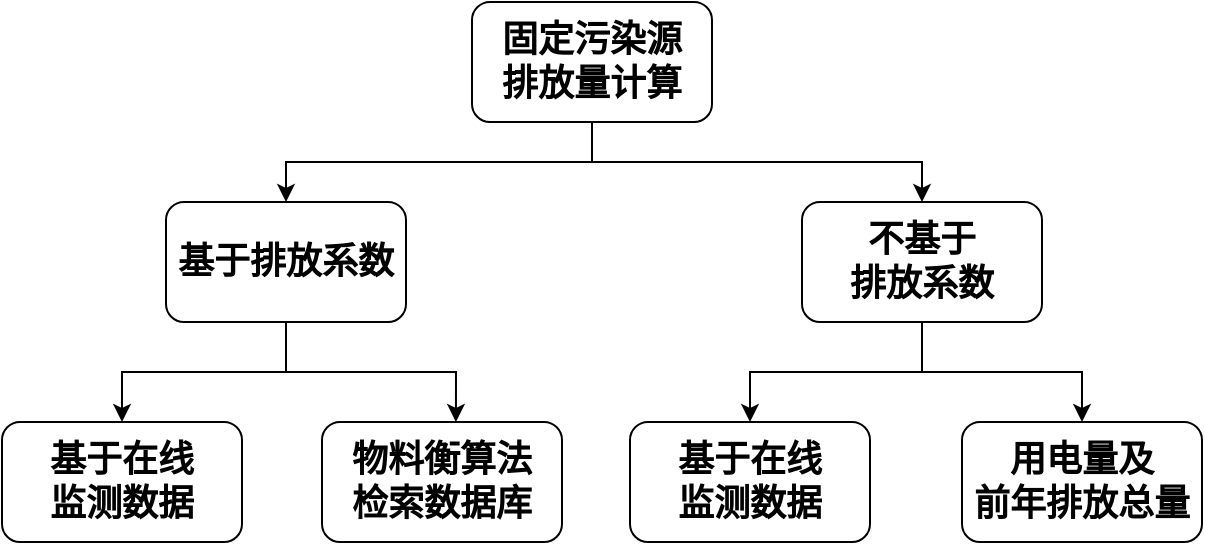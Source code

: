 <mxfile version="13.10.1" type="github">
  <diagram id="HKzKsKQpvkmA3h8Kqw7v" name="Page-1">
    <mxGraphModel dx="868" dy="482" grid="1" gridSize="10" guides="1" tooltips="1" connect="1" arrows="1" fold="1" page="1" pageScale="1" pageWidth="827" pageHeight="1169" math="0" shadow="0">
      <root>
        <mxCell id="0" />
        <mxCell id="1" parent="0" />
        <mxCell id="7LjKDFG6ne3SI_YQ3cib-11" style="edgeStyle=orthogonalEdgeStyle;rounded=0;orthogonalLoop=1;jettySize=auto;html=1;exitX=0.5;exitY=1;exitDx=0;exitDy=0;" edge="1" parent="1" source="7LjKDFG6ne3SI_YQ3cib-1" target="7LjKDFG6ne3SI_YQ3cib-3">
          <mxGeometry relative="1" as="geometry" />
        </mxCell>
        <mxCell id="7LjKDFG6ne3SI_YQ3cib-12" style="edgeStyle=orthogonalEdgeStyle;rounded=0;orthogonalLoop=1;jettySize=auto;html=1;exitX=0.5;exitY=1;exitDx=0;exitDy=0;" edge="1" parent="1" source="7LjKDFG6ne3SI_YQ3cib-1" target="7LjKDFG6ne3SI_YQ3cib-2">
          <mxGeometry relative="1" as="geometry" />
        </mxCell>
        <mxCell id="7LjKDFG6ne3SI_YQ3cib-1" value="&lt;font style=&quot;font-size: 18px&quot;&gt;&lt;b&gt;固定污染源&lt;br&gt;排放量计算&lt;/b&gt;&lt;/font&gt;" style="rounded=1;whiteSpace=wrap;html=1;" vertex="1" parent="1">
          <mxGeometry x="335" y="60" width="120" height="60" as="geometry" />
        </mxCell>
        <mxCell id="7LjKDFG6ne3SI_YQ3cib-13" style="edgeStyle=orthogonalEdgeStyle;rounded=0;orthogonalLoop=1;jettySize=auto;html=1;exitX=0.5;exitY=1;exitDx=0;exitDy=0;entryX=0.5;entryY=0;entryDx=0;entryDy=0;" edge="1" parent="1" source="7LjKDFG6ne3SI_YQ3cib-2" target="7LjKDFG6ne3SI_YQ3cib-4">
          <mxGeometry relative="1" as="geometry" />
        </mxCell>
        <mxCell id="7LjKDFG6ne3SI_YQ3cib-14" style="edgeStyle=orthogonalEdgeStyle;rounded=0;orthogonalLoop=1;jettySize=auto;html=1;exitX=0.5;exitY=1;exitDx=0;exitDy=0;entryX=0.5;entryY=0;entryDx=0;entryDy=0;" edge="1" parent="1" source="7LjKDFG6ne3SI_YQ3cib-2" target="7LjKDFG6ne3SI_YQ3cib-5">
          <mxGeometry relative="1" as="geometry" />
        </mxCell>
        <mxCell id="7LjKDFG6ne3SI_YQ3cib-2" value="&lt;font style=&quot;font-size: 18px&quot;&gt;&lt;b&gt;不基于&lt;br&gt;排放系数&lt;/b&gt;&lt;/font&gt;" style="rounded=1;whiteSpace=wrap;html=1;" vertex="1" parent="1">
          <mxGeometry x="500" y="160" width="120" height="60" as="geometry" />
        </mxCell>
        <mxCell id="7LjKDFG6ne3SI_YQ3cib-15" style="edgeStyle=orthogonalEdgeStyle;rounded=0;orthogonalLoop=1;jettySize=auto;html=1;exitX=0.5;exitY=1;exitDx=0;exitDy=0;entryX=0.5;entryY=0;entryDx=0;entryDy=0;" edge="1" parent="1" source="7LjKDFG6ne3SI_YQ3cib-3" target="7LjKDFG6ne3SI_YQ3cib-9">
          <mxGeometry relative="1" as="geometry" />
        </mxCell>
        <mxCell id="7LjKDFG6ne3SI_YQ3cib-16" style="edgeStyle=orthogonalEdgeStyle;rounded=0;orthogonalLoop=1;jettySize=auto;html=1;exitX=0.5;exitY=1;exitDx=0;exitDy=0;entryX=0.558;entryY=0;entryDx=0;entryDy=0;entryPerimeter=0;" edge="1" parent="1" source="7LjKDFG6ne3SI_YQ3cib-3" target="7LjKDFG6ne3SI_YQ3cib-10">
          <mxGeometry relative="1" as="geometry" />
        </mxCell>
        <mxCell id="7LjKDFG6ne3SI_YQ3cib-3" value="&lt;font style=&quot;font-size: 18px&quot;&gt;&lt;b&gt;基于排放系数&lt;/b&gt;&lt;/font&gt;" style="rounded=1;whiteSpace=wrap;html=1;" vertex="1" parent="1">
          <mxGeometry x="182" y="160" width="120" height="60" as="geometry" />
        </mxCell>
        <mxCell id="7LjKDFG6ne3SI_YQ3cib-4" value="&lt;font style=&quot;font-size: 18px&quot;&gt;&lt;b&gt;基于在线&lt;br&gt;监测数据&lt;/b&gt;&lt;/font&gt;" style="rounded=1;whiteSpace=wrap;html=1;" vertex="1" parent="1">
          <mxGeometry x="414" y="270" width="120" height="60" as="geometry" />
        </mxCell>
        <mxCell id="7LjKDFG6ne3SI_YQ3cib-5" value="&lt;span style=&quot;font-size: 18px&quot;&gt;&lt;b&gt;用电量及&lt;br&gt;前年排放总量&lt;/b&gt;&lt;/span&gt;" style="rounded=1;whiteSpace=wrap;html=1;" vertex="1" parent="1">
          <mxGeometry x="580" y="270" width="120" height="60" as="geometry" />
        </mxCell>
        <mxCell id="7LjKDFG6ne3SI_YQ3cib-9" value="&lt;font style=&quot;font-size: 18px&quot;&gt;&lt;b&gt;基于在线&lt;br&gt;监测数据&lt;/b&gt;&lt;/font&gt;" style="rounded=1;whiteSpace=wrap;html=1;" vertex="1" parent="1">
          <mxGeometry x="100" y="270" width="120" height="60" as="geometry" />
        </mxCell>
        <mxCell id="7LjKDFG6ne3SI_YQ3cib-10" value="&lt;font style=&quot;font-size: 18px&quot;&gt;&lt;b&gt;物料衡算法&lt;br&gt;检索数据库&lt;/b&gt;&lt;/font&gt;" style="rounded=1;whiteSpace=wrap;html=1;" vertex="1" parent="1">
          <mxGeometry x="260" y="270" width="120" height="60" as="geometry" />
        </mxCell>
      </root>
    </mxGraphModel>
  </diagram>
</mxfile>

